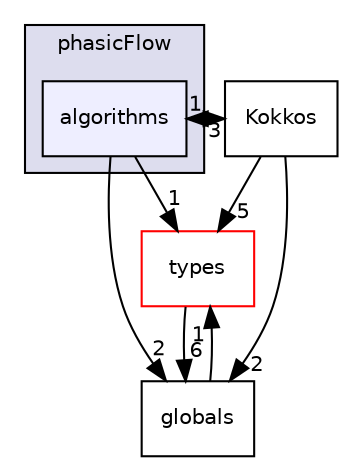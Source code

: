 digraph "src/phasicFlow/algorithms" {
  compound=true
  node [ fontsize="10", fontname="Helvetica"];
  edge [ labelfontsize="10", labelfontname="Helvetica"];
  subgraph clusterdir_cd7a5046d028e114fc17b2ebc2bd02d2 {
    graph [ bgcolor="#ddddee", pencolor="black", label="phasicFlow" fontname="Helvetica", fontsize="10", URL="dir_cd7a5046d028e114fc17b2ebc2bd02d2.html"]
  dir_67ea7e018387beaa79e21cb1dea6a3ab [shape=box, label="algorithms", style="filled", fillcolor="#eeeeff", pencolor="black", URL="dir_67ea7e018387beaa79e21cb1dea6a3ab.html"];
  }
  dir_e8baec020e471dff3bc06b812491e6c5 [shape=box label="types" fillcolor="white" style="filled" color="red" URL="dir_e8baec020e471dff3bc06b812491e6c5.html"];
  dir_5f6559faa080c0b07ec2a71fd7e912fc [shape=box label="globals" URL="dir_5f6559faa080c0b07ec2a71fd7e912fc.html"];
  dir_9522ed5fbd948bd0f422a9c3c511773e [shape=box label="Kokkos" URL="dir_9522ed5fbd948bd0f422a9c3c511773e.html"];
  dir_67ea7e018387beaa79e21cb1dea6a3ab->dir_e8baec020e471dff3bc06b812491e6c5 [headlabel="1", labeldistance=1.5 headhref="dir_000082_000175.html"];
  dir_67ea7e018387beaa79e21cb1dea6a3ab->dir_5f6559faa080c0b07ec2a71fd7e912fc [headlabel="2", labeldistance=1.5 headhref="dir_000082_000117.html"];
  dir_67ea7e018387beaa79e21cb1dea6a3ab->dir_9522ed5fbd948bd0f422a9c3c511773e [headlabel="1", labeldistance=1.5 headhref="dir_000082_000118.html"];
  dir_e8baec020e471dff3bc06b812491e6c5->dir_5f6559faa080c0b07ec2a71fd7e912fc [headlabel="6", labeldistance=1.5 headhref="dir_000175_000117.html"];
  dir_5f6559faa080c0b07ec2a71fd7e912fc->dir_e8baec020e471dff3bc06b812491e6c5 [headlabel="1", labeldistance=1.5 headhref="dir_000117_000175.html"];
  dir_9522ed5fbd948bd0f422a9c3c511773e->dir_67ea7e018387beaa79e21cb1dea6a3ab [headlabel="3", labeldistance=1.5 headhref="dir_000118_000082.html"];
  dir_9522ed5fbd948bd0f422a9c3c511773e->dir_e8baec020e471dff3bc06b812491e6c5 [headlabel="5", labeldistance=1.5 headhref="dir_000118_000175.html"];
  dir_9522ed5fbd948bd0f422a9c3c511773e->dir_5f6559faa080c0b07ec2a71fd7e912fc [headlabel="2", labeldistance=1.5 headhref="dir_000118_000117.html"];
}
